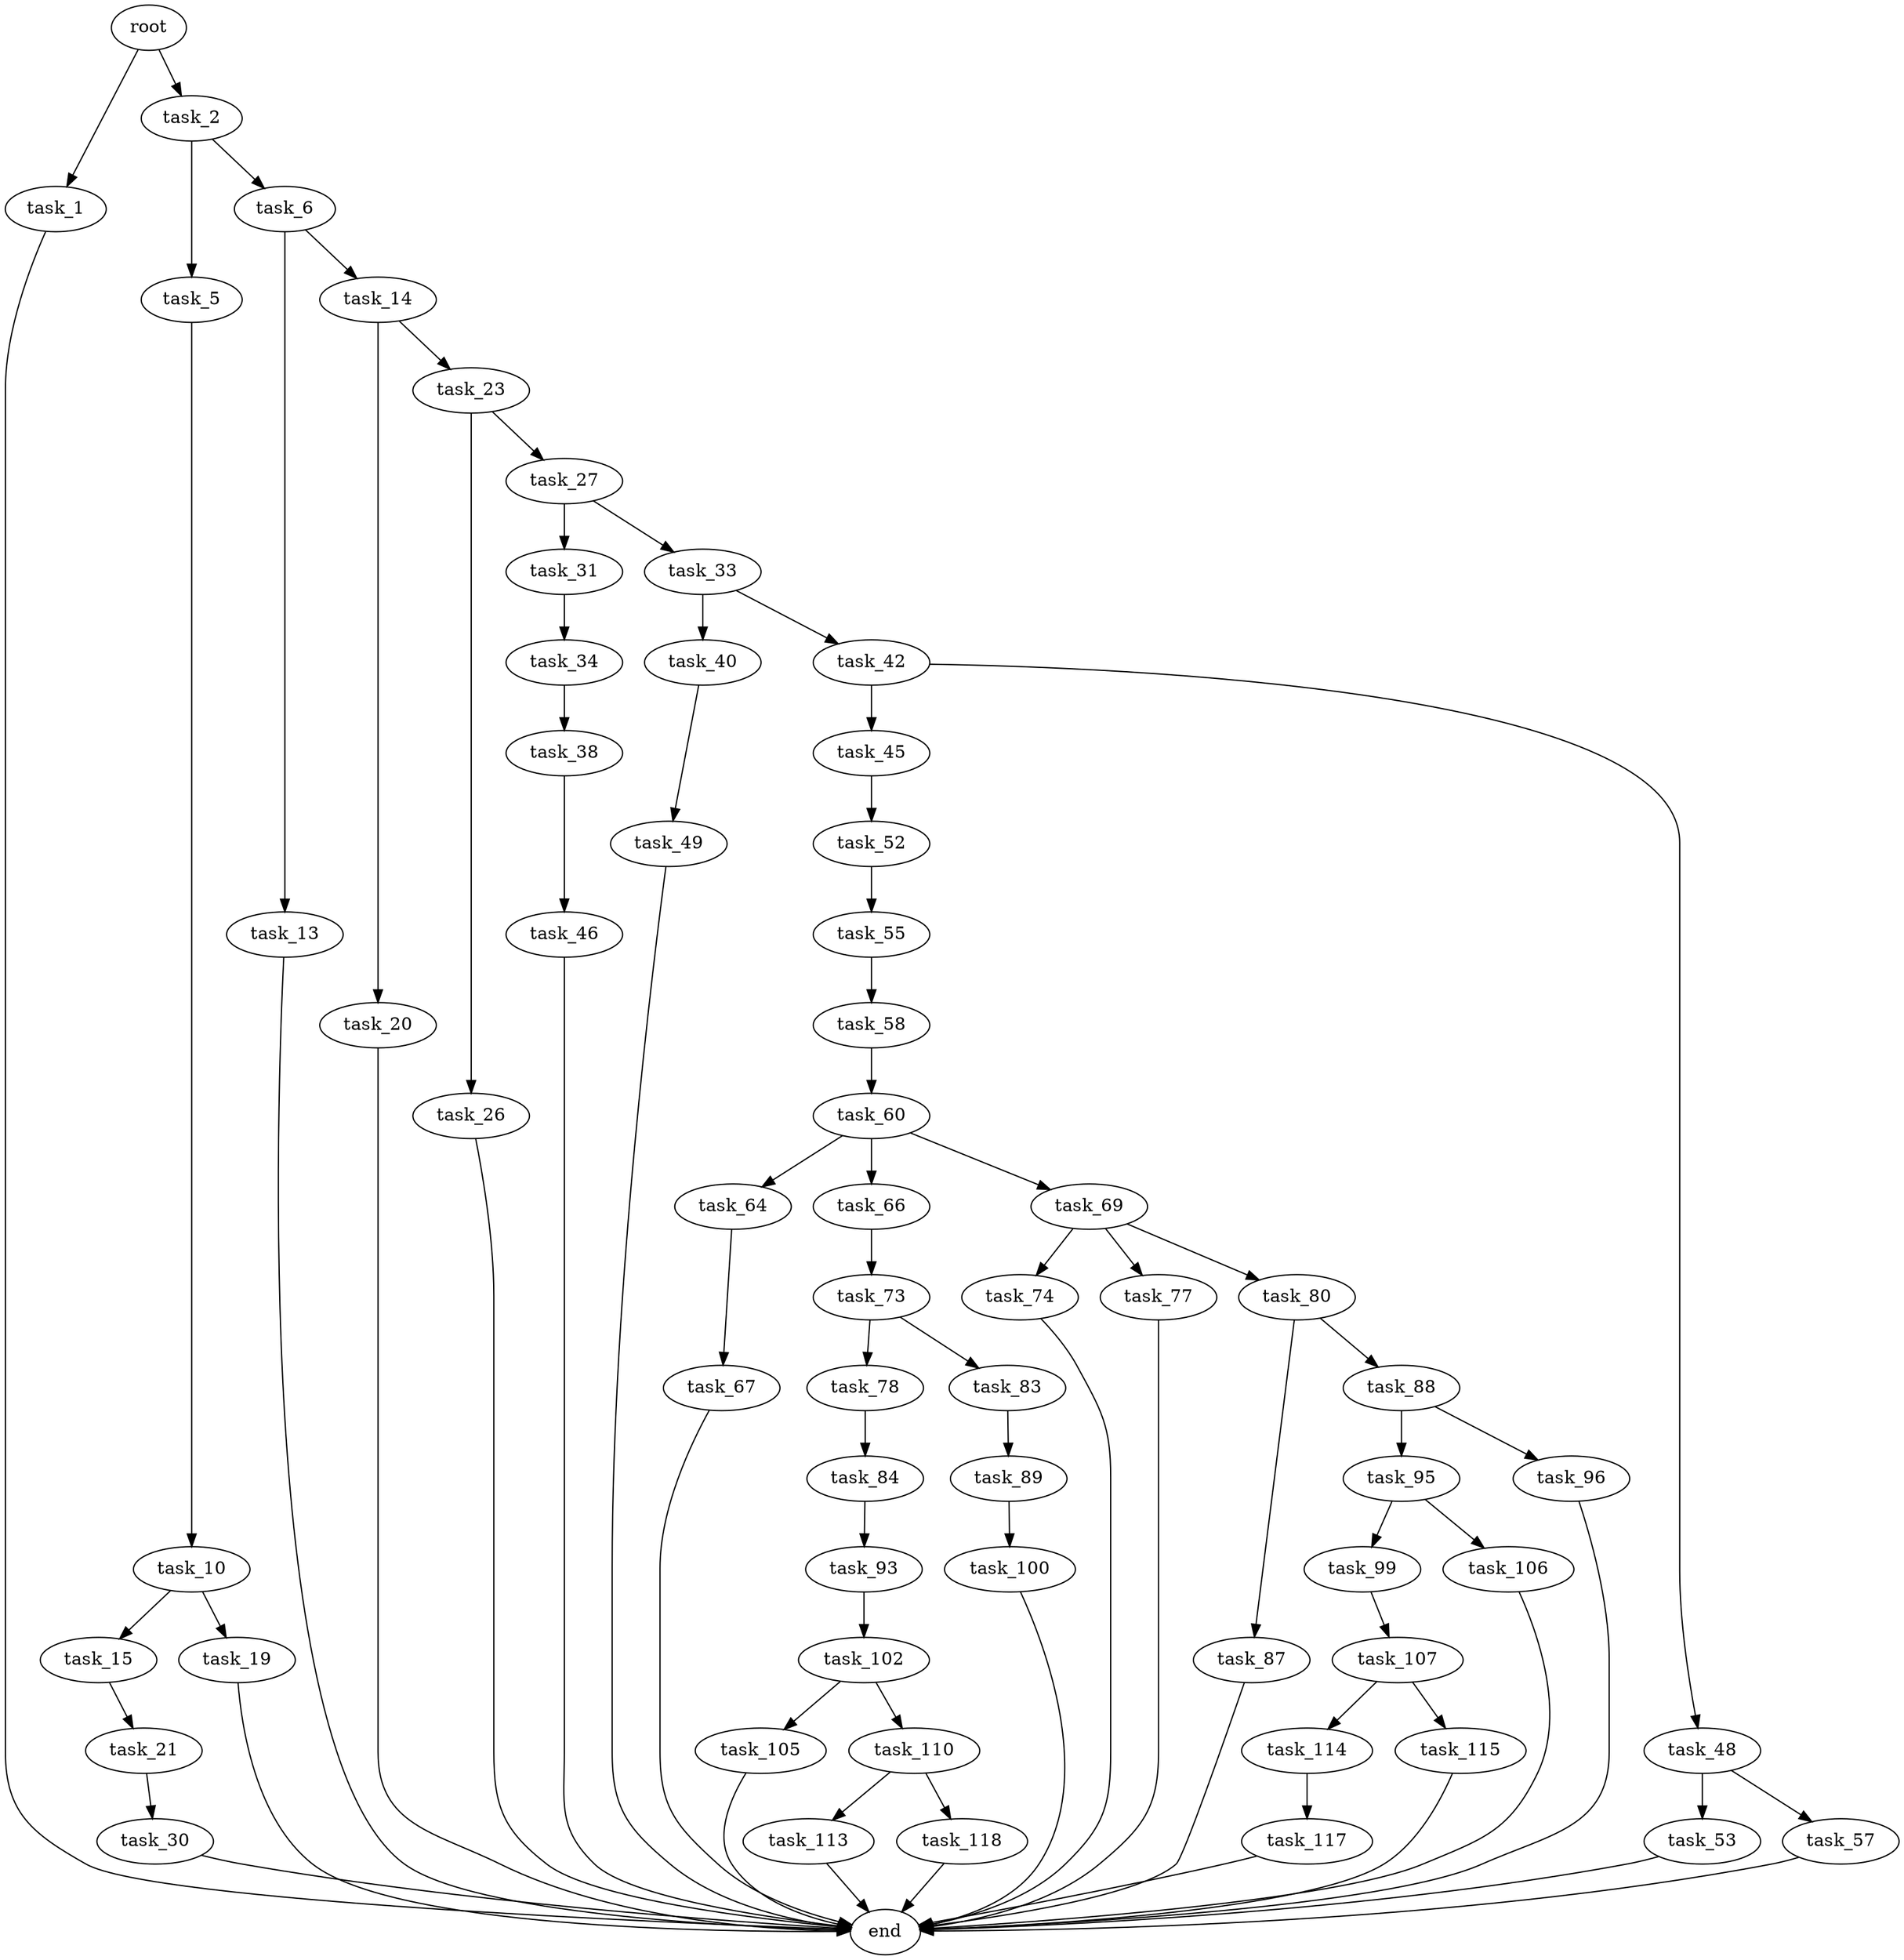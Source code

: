 digraph G {
  root [size="0.000000"];
  task_1 [size="193890650277.000000"];
  task_2 [size="4073652133.000000"];
  task_5 [size="9594055369.000000"];
  task_6 [size="575612081.000000"];
  task_10 [size="782757789696.000000"];
  task_13 [size="782757789696.000000"];
  task_14 [size="782757789696.000000"];
  task_15 [size="4625477766.000000"];
  task_19 [size="28991029248.000000"];
  task_20 [size="220916358901.000000"];
  task_21 [size="782757789696.000000"];
  task_23 [size="18157051073.000000"];
  task_26 [size="9756445260.000000"];
  task_27 [size="206391694735.000000"];
  task_30 [size="3583777223.000000"];
  task_31 [size="1073741824000.000000"];
  task_33 [size="12017132442.000000"];
  task_34 [size="1283537740844.000000"];
  task_38 [size="3629156374.000000"];
  task_40 [size="68719476736.000000"];
  task_42 [size="205826629044.000000"];
  task_45 [size="28991029248.000000"];
  task_46 [size="22535116589.000000"];
  task_48 [size="789309914799.000000"];
  task_49 [size="368293445632.000000"];
  task_52 [size="1115929728465.000000"];
  task_53 [size="28991029248.000000"];
  task_55 [size="33281493571.000000"];
  task_57 [size="28991029248.000000"];
  task_58 [size="16875952421.000000"];
  task_60 [size="47606250929.000000"];
  task_64 [size="325111512.000000"];
  task_66 [size="29992724483.000000"];
  task_67 [size="134217728000.000000"];
  task_69 [size="782757789696.000000"];
  task_73 [size="8589934592.000000"];
  task_74 [size="231928233984.000000"];
  task_77 [size="5387616639.000000"];
  task_78 [size="693753076375.000000"];
  task_80 [size="782757789696.000000"];
  task_83 [size="67082984149.000000"];
  task_84 [size="152437039483.000000"];
  task_87 [size="25233639544.000000"];
  task_88 [size="4550620422.000000"];
  task_89 [size="68719476736.000000"];
  task_93 [size="368293445632.000000"];
  task_95 [size="549755813888.000000"];
  task_96 [size="782757789696.000000"];
  task_99 [size="8589934592.000000"];
  task_100 [size="36311074374.000000"];
  task_102 [size="16044363406.000000"];
  task_105 [size="8974897527.000000"];
  task_106 [size="368293445632.000000"];
  task_107 [size="4186931596.000000"];
  task_110 [size="105325311420.000000"];
  task_113 [size="10466446565.000000"];
  task_114 [size="43916728689.000000"];
  task_115 [size="32291321678.000000"];
  task_117 [size="1623742503.000000"];
  task_118 [size="6303371953.000000"];
  end [size="0.000000"];

  root -> task_1 [size="1.000000"];
  root -> task_2 [size="1.000000"];
  task_1 -> end [size="1.000000"];
  task_2 -> task_5 [size="301989888.000000"];
  task_2 -> task_6 [size="301989888.000000"];
  task_5 -> task_10 [size="209715200.000000"];
  task_6 -> task_13 [size="33554432.000000"];
  task_6 -> task_14 [size="33554432.000000"];
  task_10 -> task_15 [size="679477248.000000"];
  task_10 -> task_19 [size="679477248.000000"];
  task_13 -> end [size="1.000000"];
  task_14 -> task_20 [size="679477248.000000"];
  task_14 -> task_23 [size="679477248.000000"];
  task_15 -> task_21 [size="75497472.000000"];
  task_19 -> end [size="1.000000"];
  task_20 -> end [size="1.000000"];
  task_21 -> task_30 [size="679477248.000000"];
  task_23 -> task_26 [size="301989888.000000"];
  task_23 -> task_27 [size="301989888.000000"];
  task_26 -> end [size="1.000000"];
  task_27 -> task_31 [size="209715200.000000"];
  task_27 -> task_33 [size="209715200.000000"];
  task_30 -> end [size="1.000000"];
  task_31 -> task_34 [size="838860800.000000"];
  task_33 -> task_40 [size="301989888.000000"];
  task_33 -> task_42 [size="301989888.000000"];
  task_34 -> task_38 [size="838860800.000000"];
  task_38 -> task_46 [size="75497472.000000"];
  task_40 -> task_49 [size="134217728.000000"];
  task_42 -> task_45 [size="301989888.000000"];
  task_42 -> task_48 [size="301989888.000000"];
  task_45 -> task_52 [size="75497472.000000"];
  task_46 -> end [size="1.000000"];
  task_48 -> task_53 [size="838860800.000000"];
  task_48 -> task_57 [size="838860800.000000"];
  task_49 -> end [size="1.000000"];
  task_52 -> task_55 [size="679477248.000000"];
  task_53 -> end [size="1.000000"];
  task_55 -> task_58 [size="679477248.000000"];
  task_57 -> end [size="1.000000"];
  task_58 -> task_60 [size="411041792.000000"];
  task_60 -> task_64 [size="134217728.000000"];
  task_60 -> task_66 [size="134217728.000000"];
  task_60 -> task_69 [size="134217728.000000"];
  task_64 -> task_67 [size="33554432.000000"];
  task_66 -> task_73 [size="75497472.000000"];
  task_67 -> end [size="1.000000"];
  task_69 -> task_74 [size="679477248.000000"];
  task_69 -> task_77 [size="679477248.000000"];
  task_69 -> task_80 [size="679477248.000000"];
  task_73 -> task_78 [size="33554432.000000"];
  task_73 -> task_83 [size="33554432.000000"];
  task_74 -> end [size="1.000000"];
  task_77 -> end [size="1.000000"];
  task_78 -> task_84 [size="838860800.000000"];
  task_80 -> task_87 [size="679477248.000000"];
  task_80 -> task_88 [size="679477248.000000"];
  task_83 -> task_89 [size="209715200.000000"];
  task_84 -> task_93 [size="536870912.000000"];
  task_87 -> end [size="1.000000"];
  task_88 -> task_95 [size="75497472.000000"];
  task_88 -> task_96 [size="75497472.000000"];
  task_89 -> task_100 [size="134217728.000000"];
  task_93 -> task_102 [size="411041792.000000"];
  task_95 -> task_99 [size="536870912.000000"];
  task_95 -> task_106 [size="536870912.000000"];
  task_96 -> end [size="1.000000"];
  task_99 -> task_107 [size="33554432.000000"];
  task_100 -> end [size="1.000000"];
  task_102 -> task_105 [size="33554432.000000"];
  task_102 -> task_110 [size="33554432.000000"];
  task_105 -> end [size="1.000000"];
  task_106 -> end [size="1.000000"];
  task_107 -> task_114 [size="209715200.000000"];
  task_107 -> task_115 [size="209715200.000000"];
  task_110 -> task_113 [size="75497472.000000"];
  task_110 -> task_118 [size="75497472.000000"];
  task_113 -> end [size="1.000000"];
  task_114 -> task_117 [size="33554432.000000"];
  task_115 -> end [size="1.000000"];
  task_117 -> end [size="1.000000"];
  task_118 -> end [size="1.000000"];
}
